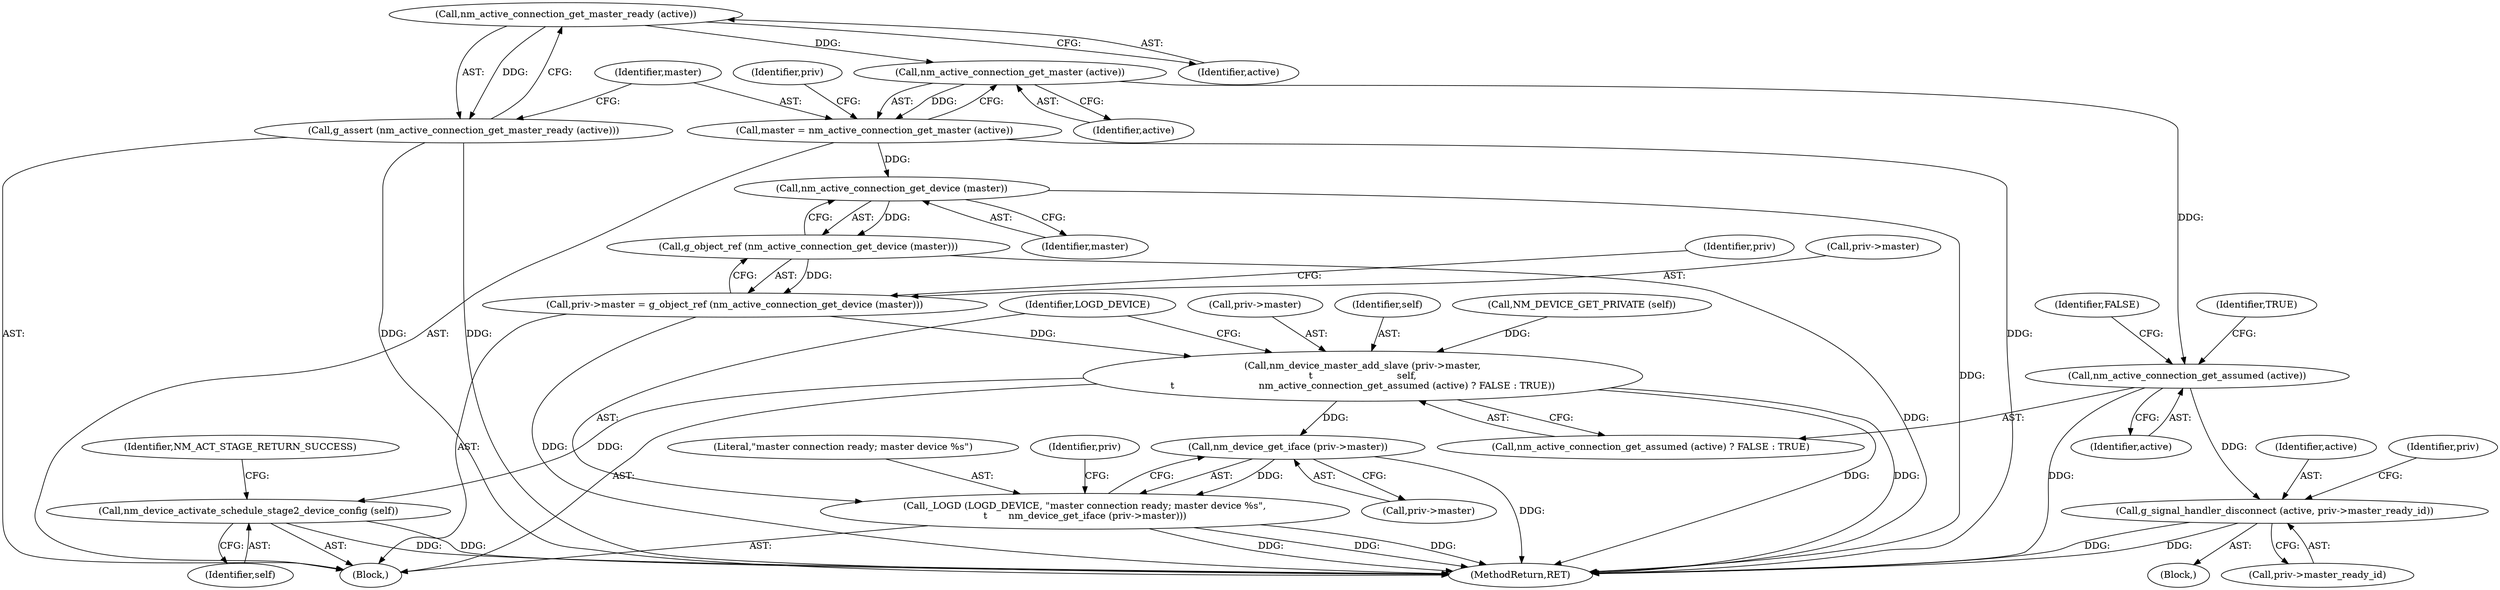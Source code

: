 digraph "0_NetworkManager_d5fc88e573fa58b93034b04d35a2454f5d28cad9@API" {
"1003547" [label="(Call,nm_active_connection_get_master_ready (active))"];
"1003546" [label="(Call,g_assert (nm_active_connection_get_master_ready (active)))"];
"1003551" [label="(Call,nm_active_connection_get_master (active))"];
"1003549" [label="(Call,master = nm_active_connection_get_master (active))"];
"1003558" [label="(Call,nm_active_connection_get_device (master))"];
"1003557" [label="(Call,g_object_ref (nm_active_connection_get_device (master)))"];
"1003553" [label="(Call,priv->master = g_object_ref (nm_active_connection_get_device (master)))"];
"1003560" [label="(Call,nm_device_master_add_slave (priv->master,\n\t                            self,\n\t                            nm_active_connection_get_assumed (active) ? FALSE : TRUE))"];
"1003573" [label="(Call,nm_device_get_iface (priv->master))"];
"1003570" [label="(Call,_LOGD (LOGD_DEVICE, \"master connection ready; master device %s\",\n\t       nm_device_get_iface (priv->master)))"];
"1003592" [label="(Call,nm_device_activate_schedule_stage2_device_config (self))"];
"1003566" [label="(Call,nm_active_connection_get_assumed (active))"];
"1003582" [label="(Call,g_signal_handler_disconnect (active, priv->master_ready_id))"];
"1003546" [label="(Call,g_assert (nm_active_connection_get_master_ready (active)))"];
"1003557" [label="(Call,g_object_ref (nm_active_connection_get_device (master)))"];
"1003558" [label="(Call,nm_active_connection_get_device (master))"];
"1003559" [label="(Identifier,master)"];
"1003593" [label="(Identifier,self)"];
"1003566" [label="(Call,nm_active_connection_get_assumed (active))"];
"1003548" [label="(Identifier,active)"];
"1003550" [label="(Identifier,master)"];
"1003571" [label="(Identifier,LOGD_DEVICE)"];
"1003582" [label="(Call,g_signal_handler_disconnect (active, priv->master_ready_id))"];
"1003579" [label="(Identifier,priv)"];
"1003572" [label="(Literal,\"master connection ready; master device %s\")"];
"1003537" [label="(Call,NM_DEVICE_GET_PRIVATE (self))"];
"1003583" [label="(Identifier,active)"];
"1003552" [label="(Identifier,active)"];
"1003547" [label="(Call,nm_active_connection_get_master_ready (active))"];
"1003533" [label="(Block,)"];
"1003562" [label="(Identifier,priv)"];
"1003561" [label="(Call,priv->master)"];
"1003592" [label="(Call,nm_device_activate_schedule_stage2_device_config (self))"];
"1003569" [label="(Identifier,TRUE)"];
"1003560" [label="(Call,nm_device_master_add_slave (priv->master,\n\t                            self,\n\t                            nm_active_connection_get_assumed (active) ? FALSE : TRUE))"];
"1003551" [label="(Call,nm_active_connection_get_master (active))"];
"1003555" [label="(Identifier,priv)"];
"1003565" [label="(Call,nm_active_connection_get_assumed (active) ? FALSE : TRUE)"];
"1003564" [label="(Identifier,self)"];
"1003554" [label="(Call,priv->master)"];
"1003553" [label="(Call,priv->master = g_object_ref (nm_active_connection_get_device (master)))"];
"1003574" [label="(Call,priv->master)"];
"1003596" [label="(Identifier,NM_ACT_STAGE_RETURN_SUCCESS)"];
"1003570" [label="(Call,_LOGD (LOGD_DEVICE, \"master connection ready; master device %s\",\n\t       nm_device_get_iface (priv->master)))"];
"1003589" [label="(Identifier,priv)"];
"1003549" [label="(Call,master = nm_active_connection_get_master (active))"];
"1007368" [label="(MethodReturn,RET)"];
"1003581" [label="(Block,)"];
"1003573" [label="(Call,nm_device_get_iface (priv->master))"];
"1003567" [label="(Identifier,active)"];
"1003568" [label="(Identifier,FALSE)"];
"1003584" [label="(Call,priv->master_ready_id)"];
"1003547" -> "1003546"  [label="AST: "];
"1003547" -> "1003548"  [label="CFG: "];
"1003548" -> "1003547"  [label="AST: "];
"1003546" -> "1003547"  [label="CFG: "];
"1003547" -> "1003546"  [label="DDG: "];
"1003547" -> "1003551"  [label="DDG: "];
"1003546" -> "1003533"  [label="AST: "];
"1003550" -> "1003546"  [label="CFG: "];
"1003546" -> "1007368"  [label="DDG: "];
"1003546" -> "1007368"  [label="DDG: "];
"1003551" -> "1003549"  [label="AST: "];
"1003551" -> "1003552"  [label="CFG: "];
"1003552" -> "1003551"  [label="AST: "];
"1003549" -> "1003551"  [label="CFG: "];
"1003551" -> "1003549"  [label="DDG: "];
"1003551" -> "1003566"  [label="DDG: "];
"1003549" -> "1003533"  [label="AST: "];
"1003550" -> "1003549"  [label="AST: "];
"1003555" -> "1003549"  [label="CFG: "];
"1003549" -> "1007368"  [label="DDG: "];
"1003549" -> "1003558"  [label="DDG: "];
"1003558" -> "1003557"  [label="AST: "];
"1003558" -> "1003559"  [label="CFG: "];
"1003559" -> "1003558"  [label="AST: "];
"1003557" -> "1003558"  [label="CFG: "];
"1003558" -> "1007368"  [label="DDG: "];
"1003558" -> "1003557"  [label="DDG: "];
"1003557" -> "1003553"  [label="AST: "];
"1003553" -> "1003557"  [label="CFG: "];
"1003557" -> "1007368"  [label="DDG: "];
"1003557" -> "1003553"  [label="DDG: "];
"1003553" -> "1003533"  [label="AST: "];
"1003554" -> "1003553"  [label="AST: "];
"1003562" -> "1003553"  [label="CFG: "];
"1003553" -> "1007368"  [label="DDG: "];
"1003553" -> "1003560"  [label="DDG: "];
"1003560" -> "1003533"  [label="AST: "];
"1003560" -> "1003565"  [label="CFG: "];
"1003561" -> "1003560"  [label="AST: "];
"1003564" -> "1003560"  [label="AST: "];
"1003565" -> "1003560"  [label="AST: "];
"1003571" -> "1003560"  [label="CFG: "];
"1003560" -> "1007368"  [label="DDG: "];
"1003560" -> "1007368"  [label="DDG: "];
"1003537" -> "1003560"  [label="DDG: "];
"1003560" -> "1003573"  [label="DDG: "];
"1003560" -> "1003592"  [label="DDG: "];
"1003573" -> "1003570"  [label="AST: "];
"1003573" -> "1003574"  [label="CFG: "];
"1003574" -> "1003573"  [label="AST: "];
"1003570" -> "1003573"  [label="CFG: "];
"1003573" -> "1007368"  [label="DDG: "];
"1003573" -> "1003570"  [label="DDG: "];
"1003570" -> "1003533"  [label="AST: "];
"1003571" -> "1003570"  [label="AST: "];
"1003572" -> "1003570"  [label="AST: "];
"1003579" -> "1003570"  [label="CFG: "];
"1003570" -> "1007368"  [label="DDG: "];
"1003570" -> "1007368"  [label="DDG: "];
"1003570" -> "1007368"  [label="DDG: "];
"1003592" -> "1003533"  [label="AST: "];
"1003592" -> "1003593"  [label="CFG: "];
"1003593" -> "1003592"  [label="AST: "];
"1003596" -> "1003592"  [label="CFG: "];
"1003592" -> "1007368"  [label="DDG: "];
"1003592" -> "1007368"  [label="DDG: "];
"1003566" -> "1003565"  [label="AST: "];
"1003566" -> "1003567"  [label="CFG: "];
"1003567" -> "1003566"  [label="AST: "];
"1003568" -> "1003566"  [label="CFG: "];
"1003569" -> "1003566"  [label="CFG: "];
"1003566" -> "1007368"  [label="DDG: "];
"1003566" -> "1003582"  [label="DDG: "];
"1003582" -> "1003581"  [label="AST: "];
"1003582" -> "1003584"  [label="CFG: "];
"1003583" -> "1003582"  [label="AST: "];
"1003584" -> "1003582"  [label="AST: "];
"1003589" -> "1003582"  [label="CFG: "];
"1003582" -> "1007368"  [label="DDG: "];
"1003582" -> "1007368"  [label="DDG: "];
}
